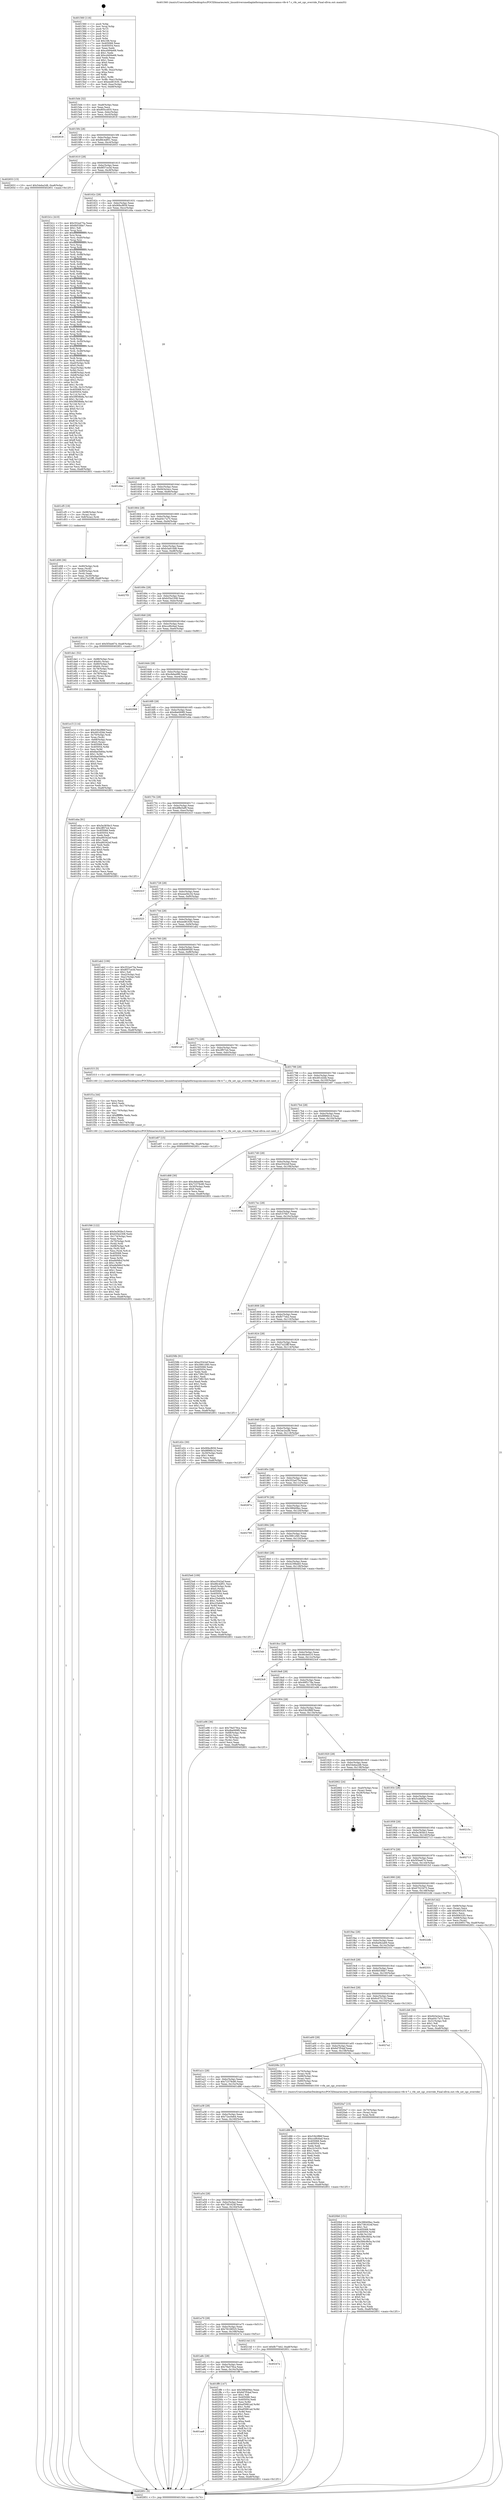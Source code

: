 digraph "0x401560" {
  label = "0x401560 (/mnt/c/Users/mathe/Desktop/tcc/POCII/binaries/extr_linuxdriversmediaplatformqcomcamsscamss-vfe-4-7.c_vfe_set_cgc_override_Final-ollvm.out::main(0))"
  labelloc = "t"
  node[shape=record]

  Entry [label="",width=0.3,height=0.3,shape=circle,fillcolor=black,style=filled]
  "0x4015d4" [label="{
     0x4015d4 [32]\l
     | [instrs]\l
     &nbsp;&nbsp;0x4015d4 \<+6\>: mov -0xa8(%rbp),%eax\l
     &nbsp;&nbsp;0x4015da \<+2\>: mov %eax,%ecx\l
     &nbsp;&nbsp;0x4015dc \<+6\>: sub $0x805cc835,%ecx\l
     &nbsp;&nbsp;0x4015e2 \<+6\>: mov %eax,-0xbc(%rbp)\l
     &nbsp;&nbsp;0x4015e8 \<+6\>: mov %ecx,-0xc0(%rbp)\l
     &nbsp;&nbsp;0x4015ee \<+6\>: je 0000000000402818 \<main+0x12b8\>\l
  }"]
  "0x402818" [label="{
     0x402818\l
  }", style=dashed]
  "0x4015f4" [label="{
     0x4015f4 [28]\l
     | [instrs]\l
     &nbsp;&nbsp;0x4015f4 \<+5\>: jmp 00000000004015f9 \<main+0x99\>\l
     &nbsp;&nbsp;0x4015f9 \<+6\>: mov -0xbc(%rbp),%eax\l
     &nbsp;&nbsp;0x4015ff \<+5\>: sub $0x88c4df51,%eax\l
     &nbsp;&nbsp;0x401604 \<+6\>: mov %eax,-0xc4(%rbp)\l
     &nbsp;&nbsp;0x40160a \<+6\>: je 0000000000402653 \<main+0x10f3\>\l
  }"]
  Exit [label="",width=0.3,height=0.3,shape=circle,fillcolor=black,style=filled,peripheries=2]
  "0x402653" [label="{
     0x402653 [15]\l
     | [instrs]\l
     &nbsp;&nbsp;0x402653 \<+10\>: movl $0x54eba2d8,-0xa8(%rbp)\l
     &nbsp;&nbsp;0x40265d \<+5\>: jmp 0000000000402851 \<main+0x12f1\>\l
  }"]
  "0x401610" [label="{
     0x401610 [28]\l
     | [instrs]\l
     &nbsp;&nbsp;0x401610 \<+5\>: jmp 0000000000401615 \<main+0xb5\>\l
     &nbsp;&nbsp;0x401615 \<+6\>: mov -0xbc(%rbp),%eax\l
     &nbsp;&nbsp;0x40161b \<+5\>: sub $0x8f37ce3d,%eax\l
     &nbsp;&nbsp;0x401620 \<+6\>: mov %eax,-0xc8(%rbp)\l
     &nbsp;&nbsp;0x401626 \<+6\>: je 0000000000401b1c \<main+0x5bc\>\l
  }"]
  "0x4020b6" [label="{
     0x4020b6 [151]\l
     | [instrs]\l
     &nbsp;&nbsp;0x4020b6 \<+5\>: mov $0x388409ec,%edx\l
     &nbsp;&nbsp;0x4020bb \<+5\>: mov $0x7381624f,%esi\l
     &nbsp;&nbsp;0x4020c0 \<+2\>: mov $0x1,%cl\l
     &nbsp;&nbsp;0x4020c2 \<+8\>: mov 0x405068,%r8d\l
     &nbsp;&nbsp;0x4020ca \<+8\>: mov 0x405054,%r9d\l
     &nbsp;&nbsp;0x4020d2 \<+3\>: mov %r8d,%r10d\l
     &nbsp;&nbsp;0x4020d5 \<+7\>: add $0x566c9b5a,%r10d\l
     &nbsp;&nbsp;0x4020dc \<+4\>: sub $0x1,%r10d\l
     &nbsp;&nbsp;0x4020e0 \<+7\>: sub $0x566c9b5a,%r10d\l
     &nbsp;&nbsp;0x4020e7 \<+4\>: imul %r10d,%r8d\l
     &nbsp;&nbsp;0x4020eb \<+4\>: and $0x1,%r8d\l
     &nbsp;&nbsp;0x4020ef \<+4\>: cmp $0x0,%r8d\l
     &nbsp;&nbsp;0x4020f3 \<+4\>: sete %r11b\l
     &nbsp;&nbsp;0x4020f7 \<+4\>: cmp $0xa,%r9d\l
     &nbsp;&nbsp;0x4020fb \<+3\>: setl %bl\l
     &nbsp;&nbsp;0x4020fe \<+3\>: mov %r11b,%r14b\l
     &nbsp;&nbsp;0x402101 \<+4\>: xor $0xff,%r14b\l
     &nbsp;&nbsp;0x402105 \<+3\>: mov %bl,%r15b\l
     &nbsp;&nbsp;0x402108 \<+4\>: xor $0xff,%r15b\l
     &nbsp;&nbsp;0x40210c \<+3\>: xor $0x0,%cl\l
     &nbsp;&nbsp;0x40210f \<+3\>: mov %r14b,%r12b\l
     &nbsp;&nbsp;0x402112 \<+4\>: and $0x0,%r12b\l
     &nbsp;&nbsp;0x402116 \<+3\>: and %cl,%r11b\l
     &nbsp;&nbsp;0x402119 \<+3\>: mov %r15b,%r13b\l
     &nbsp;&nbsp;0x40211c \<+4\>: and $0x0,%r13b\l
     &nbsp;&nbsp;0x402120 \<+2\>: and %cl,%bl\l
     &nbsp;&nbsp;0x402122 \<+3\>: or %r11b,%r12b\l
     &nbsp;&nbsp;0x402125 \<+3\>: or %bl,%r13b\l
     &nbsp;&nbsp;0x402128 \<+3\>: xor %r13b,%r12b\l
     &nbsp;&nbsp;0x40212b \<+3\>: or %r15b,%r14b\l
     &nbsp;&nbsp;0x40212e \<+4\>: xor $0xff,%r14b\l
     &nbsp;&nbsp;0x402132 \<+3\>: or $0x0,%cl\l
     &nbsp;&nbsp;0x402135 \<+3\>: and %cl,%r14b\l
     &nbsp;&nbsp;0x402138 \<+3\>: or %r14b,%r12b\l
     &nbsp;&nbsp;0x40213b \<+4\>: test $0x1,%r12b\l
     &nbsp;&nbsp;0x40213f \<+3\>: cmovne %esi,%edx\l
     &nbsp;&nbsp;0x402142 \<+6\>: mov %edx,-0xa8(%rbp)\l
     &nbsp;&nbsp;0x402148 \<+5\>: jmp 0000000000402851 \<main+0x12f1\>\l
  }"]
  "0x401b1c" [label="{
     0x401b1c [410]\l
     | [instrs]\l
     &nbsp;&nbsp;0x401b1c \<+5\>: mov $0x352a475a,%eax\l
     &nbsp;&nbsp;0x401b21 \<+5\>: mov $0x6b53fde7,%ecx\l
     &nbsp;&nbsp;0x401b26 \<+2\>: mov $0x1,%dl\l
     &nbsp;&nbsp;0x401b28 \<+3\>: mov %rsp,%rsi\l
     &nbsp;&nbsp;0x401b2b \<+4\>: add $0xfffffffffffffff0,%rsi\l
     &nbsp;&nbsp;0x401b2f \<+3\>: mov %rsi,%rsp\l
     &nbsp;&nbsp;0x401b32 \<+7\>: mov %rsi,-0xa0(%rbp)\l
     &nbsp;&nbsp;0x401b39 \<+3\>: mov %rsp,%rsi\l
     &nbsp;&nbsp;0x401b3c \<+4\>: add $0xfffffffffffffff0,%rsi\l
     &nbsp;&nbsp;0x401b40 \<+3\>: mov %rsi,%rsp\l
     &nbsp;&nbsp;0x401b43 \<+3\>: mov %rsp,%rdi\l
     &nbsp;&nbsp;0x401b46 \<+4\>: add $0xfffffffffffffff0,%rdi\l
     &nbsp;&nbsp;0x401b4a \<+3\>: mov %rdi,%rsp\l
     &nbsp;&nbsp;0x401b4d \<+7\>: mov %rdi,-0x98(%rbp)\l
     &nbsp;&nbsp;0x401b54 \<+3\>: mov %rsp,%rdi\l
     &nbsp;&nbsp;0x401b57 \<+4\>: add $0xfffffffffffffff0,%rdi\l
     &nbsp;&nbsp;0x401b5b \<+3\>: mov %rdi,%rsp\l
     &nbsp;&nbsp;0x401b5e \<+7\>: mov %rdi,-0x90(%rbp)\l
     &nbsp;&nbsp;0x401b65 \<+3\>: mov %rsp,%rdi\l
     &nbsp;&nbsp;0x401b68 \<+4\>: add $0xfffffffffffffff0,%rdi\l
     &nbsp;&nbsp;0x401b6c \<+3\>: mov %rdi,%rsp\l
     &nbsp;&nbsp;0x401b6f \<+7\>: mov %rdi,-0x88(%rbp)\l
     &nbsp;&nbsp;0x401b76 \<+3\>: mov %rsp,%rdi\l
     &nbsp;&nbsp;0x401b79 \<+4\>: add $0xfffffffffffffff0,%rdi\l
     &nbsp;&nbsp;0x401b7d \<+3\>: mov %rdi,%rsp\l
     &nbsp;&nbsp;0x401b80 \<+4\>: mov %rdi,-0x80(%rbp)\l
     &nbsp;&nbsp;0x401b84 \<+3\>: mov %rsp,%rdi\l
     &nbsp;&nbsp;0x401b87 \<+4\>: add $0xfffffffffffffff0,%rdi\l
     &nbsp;&nbsp;0x401b8b \<+3\>: mov %rdi,%rsp\l
     &nbsp;&nbsp;0x401b8e \<+4\>: mov %rdi,-0x78(%rbp)\l
     &nbsp;&nbsp;0x401b92 \<+3\>: mov %rsp,%rdi\l
     &nbsp;&nbsp;0x401b95 \<+4\>: add $0xfffffffffffffff0,%rdi\l
     &nbsp;&nbsp;0x401b99 \<+3\>: mov %rdi,%rsp\l
     &nbsp;&nbsp;0x401b9c \<+4\>: mov %rdi,-0x70(%rbp)\l
     &nbsp;&nbsp;0x401ba0 \<+3\>: mov %rsp,%rdi\l
     &nbsp;&nbsp;0x401ba3 \<+4\>: add $0xfffffffffffffff0,%rdi\l
     &nbsp;&nbsp;0x401ba7 \<+3\>: mov %rdi,%rsp\l
     &nbsp;&nbsp;0x401baa \<+4\>: mov %rdi,-0x68(%rbp)\l
     &nbsp;&nbsp;0x401bae \<+3\>: mov %rsp,%rdi\l
     &nbsp;&nbsp;0x401bb1 \<+4\>: add $0xfffffffffffffff0,%rdi\l
     &nbsp;&nbsp;0x401bb5 \<+3\>: mov %rdi,%rsp\l
     &nbsp;&nbsp;0x401bb8 \<+4\>: mov %rdi,-0x60(%rbp)\l
     &nbsp;&nbsp;0x401bbc \<+3\>: mov %rsp,%rdi\l
     &nbsp;&nbsp;0x401bbf \<+4\>: add $0xfffffffffffffff0,%rdi\l
     &nbsp;&nbsp;0x401bc3 \<+3\>: mov %rdi,%rsp\l
     &nbsp;&nbsp;0x401bc6 \<+4\>: mov %rdi,-0x58(%rbp)\l
     &nbsp;&nbsp;0x401bca \<+3\>: mov %rsp,%rdi\l
     &nbsp;&nbsp;0x401bcd \<+4\>: add $0xfffffffffffffff0,%rdi\l
     &nbsp;&nbsp;0x401bd1 \<+3\>: mov %rdi,%rsp\l
     &nbsp;&nbsp;0x401bd4 \<+4\>: mov %rdi,-0x50(%rbp)\l
     &nbsp;&nbsp;0x401bd8 \<+3\>: mov %rsp,%rdi\l
     &nbsp;&nbsp;0x401bdb \<+4\>: add $0xfffffffffffffff0,%rdi\l
     &nbsp;&nbsp;0x401bdf \<+3\>: mov %rdi,%rsp\l
     &nbsp;&nbsp;0x401be2 \<+4\>: mov %rdi,-0x48(%rbp)\l
     &nbsp;&nbsp;0x401be6 \<+3\>: mov %rsp,%rdi\l
     &nbsp;&nbsp;0x401be9 \<+4\>: add $0xfffffffffffffff0,%rdi\l
     &nbsp;&nbsp;0x401bed \<+3\>: mov %rdi,%rsp\l
     &nbsp;&nbsp;0x401bf0 \<+4\>: mov %rdi,-0x40(%rbp)\l
     &nbsp;&nbsp;0x401bf4 \<+7\>: mov -0xa0(%rbp),%rdi\l
     &nbsp;&nbsp;0x401bfb \<+6\>: movl $0x0,(%rdi)\l
     &nbsp;&nbsp;0x401c01 \<+7\>: mov -0xac(%rbp),%r8d\l
     &nbsp;&nbsp;0x401c08 \<+3\>: mov %r8d,(%rsi)\l
     &nbsp;&nbsp;0x401c0b \<+7\>: mov -0x98(%rbp),%rdi\l
     &nbsp;&nbsp;0x401c12 \<+7\>: mov -0xb8(%rbp),%r9\l
     &nbsp;&nbsp;0x401c19 \<+3\>: mov %r9,(%rdi)\l
     &nbsp;&nbsp;0x401c1c \<+3\>: cmpl $0x2,(%rsi)\l
     &nbsp;&nbsp;0x401c1f \<+4\>: setne %r10b\l
     &nbsp;&nbsp;0x401c23 \<+4\>: and $0x1,%r10b\l
     &nbsp;&nbsp;0x401c27 \<+4\>: mov %r10b,-0x31(%rbp)\l
     &nbsp;&nbsp;0x401c2b \<+8\>: mov 0x405068,%r11d\l
     &nbsp;&nbsp;0x401c33 \<+7\>: mov 0x405054,%ebx\l
     &nbsp;&nbsp;0x401c3a \<+3\>: mov %r11d,%r14d\l
     &nbsp;&nbsp;0x401c3d \<+7\>: add $0x5f858b8a,%r14d\l
     &nbsp;&nbsp;0x401c44 \<+4\>: sub $0x1,%r14d\l
     &nbsp;&nbsp;0x401c48 \<+7\>: sub $0x5f858b8a,%r14d\l
     &nbsp;&nbsp;0x401c4f \<+4\>: imul %r14d,%r11d\l
     &nbsp;&nbsp;0x401c53 \<+4\>: and $0x1,%r11d\l
     &nbsp;&nbsp;0x401c57 \<+4\>: cmp $0x0,%r11d\l
     &nbsp;&nbsp;0x401c5b \<+4\>: sete %r10b\l
     &nbsp;&nbsp;0x401c5f \<+3\>: cmp $0xa,%ebx\l
     &nbsp;&nbsp;0x401c62 \<+4\>: setl %r15b\l
     &nbsp;&nbsp;0x401c66 \<+3\>: mov %r10b,%r12b\l
     &nbsp;&nbsp;0x401c69 \<+4\>: xor $0xff,%r12b\l
     &nbsp;&nbsp;0x401c6d \<+3\>: mov %r15b,%r13b\l
     &nbsp;&nbsp;0x401c70 \<+4\>: xor $0xff,%r13b\l
     &nbsp;&nbsp;0x401c74 \<+3\>: xor $0x1,%dl\l
     &nbsp;&nbsp;0x401c77 \<+3\>: mov %r12b,%sil\l
     &nbsp;&nbsp;0x401c7a \<+4\>: and $0xff,%sil\l
     &nbsp;&nbsp;0x401c7e \<+3\>: and %dl,%r10b\l
     &nbsp;&nbsp;0x401c81 \<+3\>: mov %r13b,%dil\l
     &nbsp;&nbsp;0x401c84 \<+4\>: and $0xff,%dil\l
     &nbsp;&nbsp;0x401c88 \<+3\>: and %dl,%r15b\l
     &nbsp;&nbsp;0x401c8b \<+3\>: or %r10b,%sil\l
     &nbsp;&nbsp;0x401c8e \<+3\>: or %r15b,%dil\l
     &nbsp;&nbsp;0x401c91 \<+3\>: xor %dil,%sil\l
     &nbsp;&nbsp;0x401c94 \<+3\>: or %r13b,%r12b\l
     &nbsp;&nbsp;0x401c97 \<+4\>: xor $0xff,%r12b\l
     &nbsp;&nbsp;0x401c9b \<+3\>: or $0x1,%dl\l
     &nbsp;&nbsp;0x401c9e \<+3\>: and %dl,%r12b\l
     &nbsp;&nbsp;0x401ca1 \<+3\>: or %r12b,%sil\l
     &nbsp;&nbsp;0x401ca4 \<+4\>: test $0x1,%sil\l
     &nbsp;&nbsp;0x401ca8 \<+3\>: cmovne %ecx,%eax\l
     &nbsp;&nbsp;0x401cab \<+6\>: mov %eax,-0xa8(%rbp)\l
     &nbsp;&nbsp;0x401cb1 \<+5\>: jmp 0000000000402851 \<main+0x12f1\>\l
  }"]
  "0x40162c" [label="{
     0x40162c [28]\l
     | [instrs]\l
     &nbsp;&nbsp;0x40162c \<+5\>: jmp 0000000000401631 \<main+0xd1\>\l
     &nbsp;&nbsp;0x401631 \<+6\>: mov -0xbc(%rbp),%eax\l
     &nbsp;&nbsp;0x401637 \<+5\>: sub $0x90bcf659,%eax\l
     &nbsp;&nbsp;0x40163c \<+6\>: mov %eax,-0xcc(%rbp)\l
     &nbsp;&nbsp;0x401642 \<+6\>: je 0000000000401d4a \<main+0x7ea\>\l
  }"]
  "0x4020a7" [label="{
     0x4020a7 [15]\l
     | [instrs]\l
     &nbsp;&nbsp;0x4020a7 \<+4\>: mov -0x70(%rbp),%rax\l
     &nbsp;&nbsp;0x4020ab \<+3\>: mov (%rax),%rax\l
     &nbsp;&nbsp;0x4020ae \<+3\>: mov %rax,%rdi\l
     &nbsp;&nbsp;0x4020b1 \<+5\>: call 0000000000401030 \<free@plt\>\l
     | [calls]\l
     &nbsp;&nbsp;0x401030 \{1\} (unknown)\l
  }"]
  "0x401d4a" [label="{
     0x401d4a\l
  }", style=dashed]
  "0x401648" [label="{
     0x401648 [28]\l
     | [instrs]\l
     &nbsp;&nbsp;0x401648 \<+5\>: jmp 000000000040164d \<main+0xed\>\l
     &nbsp;&nbsp;0x40164d \<+6\>: mov -0xbc(%rbp),%eax\l
     &nbsp;&nbsp;0x401653 \<+5\>: sub $0x943e2ecc,%eax\l
     &nbsp;&nbsp;0x401658 \<+6\>: mov %eax,-0xd0(%rbp)\l
     &nbsp;&nbsp;0x40165e \<+6\>: je 0000000000401cf5 \<main+0x795\>\l
  }"]
  "0x401aa8" [label="{
     0x401aa8\l
  }", style=dashed]
  "0x401cf5" [label="{
     0x401cf5 [19]\l
     | [instrs]\l
     &nbsp;&nbsp;0x401cf5 \<+7\>: mov -0x98(%rbp),%rax\l
     &nbsp;&nbsp;0x401cfc \<+3\>: mov (%rax),%rax\l
     &nbsp;&nbsp;0x401cff \<+4\>: mov 0x8(%rax),%rdi\l
     &nbsp;&nbsp;0x401d03 \<+5\>: call 0000000000401060 \<atoi@plt\>\l
     | [calls]\l
     &nbsp;&nbsp;0x401060 \{1\} (unknown)\l
  }"]
  "0x401664" [label="{
     0x401664 [28]\l
     | [instrs]\l
     &nbsp;&nbsp;0x401664 \<+5\>: jmp 0000000000401669 \<main+0x109\>\l
     &nbsp;&nbsp;0x401669 \<+6\>: mov -0xbc(%rbp),%eax\l
     &nbsp;&nbsp;0x40166f \<+5\>: sub $0xa0417a75,%eax\l
     &nbsp;&nbsp;0x401674 \<+6\>: mov %eax,-0xd4(%rbp)\l
     &nbsp;&nbsp;0x40167a \<+6\>: je 0000000000401cd4 \<main+0x774\>\l
  }"]
  "0x401ff9" [label="{
     0x401ff9 [147]\l
     | [instrs]\l
     &nbsp;&nbsp;0x401ff9 \<+5\>: mov $0x388409ec,%eax\l
     &nbsp;&nbsp;0x401ffe \<+5\>: mov $0x6d7f54af,%ecx\l
     &nbsp;&nbsp;0x402003 \<+2\>: mov $0x1,%dl\l
     &nbsp;&nbsp;0x402005 \<+7\>: mov 0x405068,%esi\l
     &nbsp;&nbsp;0x40200c \<+7\>: mov 0x405054,%edi\l
     &nbsp;&nbsp;0x402013 \<+3\>: mov %esi,%r8d\l
     &nbsp;&nbsp;0x402016 \<+7\>: add $0xef3981ad,%r8d\l
     &nbsp;&nbsp;0x40201d \<+4\>: sub $0x1,%r8d\l
     &nbsp;&nbsp;0x402021 \<+7\>: sub $0xef3981ad,%r8d\l
     &nbsp;&nbsp;0x402028 \<+4\>: imul %r8d,%esi\l
     &nbsp;&nbsp;0x40202c \<+3\>: and $0x1,%esi\l
     &nbsp;&nbsp;0x40202f \<+3\>: cmp $0x0,%esi\l
     &nbsp;&nbsp;0x402032 \<+4\>: sete %r9b\l
     &nbsp;&nbsp;0x402036 \<+3\>: cmp $0xa,%edi\l
     &nbsp;&nbsp;0x402039 \<+4\>: setl %r10b\l
     &nbsp;&nbsp;0x40203d \<+3\>: mov %r9b,%r11b\l
     &nbsp;&nbsp;0x402040 \<+4\>: xor $0xff,%r11b\l
     &nbsp;&nbsp;0x402044 \<+3\>: mov %r10b,%bl\l
     &nbsp;&nbsp;0x402047 \<+3\>: xor $0xff,%bl\l
     &nbsp;&nbsp;0x40204a \<+3\>: xor $0x1,%dl\l
     &nbsp;&nbsp;0x40204d \<+3\>: mov %r11b,%r14b\l
     &nbsp;&nbsp;0x402050 \<+4\>: and $0xff,%r14b\l
     &nbsp;&nbsp;0x402054 \<+3\>: and %dl,%r9b\l
     &nbsp;&nbsp;0x402057 \<+3\>: mov %bl,%r15b\l
     &nbsp;&nbsp;0x40205a \<+4\>: and $0xff,%r15b\l
     &nbsp;&nbsp;0x40205e \<+3\>: and %dl,%r10b\l
     &nbsp;&nbsp;0x402061 \<+3\>: or %r9b,%r14b\l
     &nbsp;&nbsp;0x402064 \<+3\>: or %r10b,%r15b\l
     &nbsp;&nbsp;0x402067 \<+3\>: xor %r15b,%r14b\l
     &nbsp;&nbsp;0x40206a \<+3\>: or %bl,%r11b\l
     &nbsp;&nbsp;0x40206d \<+4\>: xor $0xff,%r11b\l
     &nbsp;&nbsp;0x402071 \<+3\>: or $0x1,%dl\l
     &nbsp;&nbsp;0x402074 \<+3\>: and %dl,%r11b\l
     &nbsp;&nbsp;0x402077 \<+3\>: or %r11b,%r14b\l
     &nbsp;&nbsp;0x40207a \<+4\>: test $0x1,%r14b\l
     &nbsp;&nbsp;0x40207e \<+3\>: cmovne %ecx,%eax\l
     &nbsp;&nbsp;0x402081 \<+6\>: mov %eax,-0xa8(%rbp)\l
     &nbsp;&nbsp;0x402087 \<+5\>: jmp 0000000000402851 \<main+0x12f1\>\l
  }"]
  "0x401cd4" [label="{
     0x401cd4\l
  }", style=dashed]
  "0x401680" [label="{
     0x401680 [28]\l
     | [instrs]\l
     &nbsp;&nbsp;0x401680 \<+5\>: jmp 0000000000401685 \<main+0x125\>\l
     &nbsp;&nbsp;0x401685 \<+6\>: mov -0xbc(%rbp),%eax\l
     &nbsp;&nbsp;0x40168b \<+5\>: sub $0xb3a910d8,%eax\l
     &nbsp;&nbsp;0x401690 \<+6\>: mov %eax,-0xd8(%rbp)\l
     &nbsp;&nbsp;0x401696 \<+6\>: je 00000000004027f3 \<main+0x1293\>\l
  }"]
  "0x401a8c" [label="{
     0x401a8c [28]\l
     | [instrs]\l
     &nbsp;&nbsp;0x401a8c \<+5\>: jmp 0000000000401a91 \<main+0x531\>\l
     &nbsp;&nbsp;0x401a91 \<+6\>: mov -0xbc(%rbp),%eax\l
     &nbsp;&nbsp;0x401a97 \<+5\>: sub $0x79a579ca,%eax\l
     &nbsp;&nbsp;0x401a9c \<+6\>: mov %eax,-0x16c(%rbp)\l
     &nbsp;&nbsp;0x401aa2 \<+6\>: je 0000000000401ff9 \<main+0xa99\>\l
  }"]
  "0x4027f3" [label="{
     0x4027f3\l
  }", style=dashed]
  "0x40169c" [label="{
     0x40169c [28]\l
     | [instrs]\l
     &nbsp;&nbsp;0x40169c \<+5\>: jmp 00000000004016a1 \<main+0x141\>\l
     &nbsp;&nbsp;0x4016a1 \<+6\>: mov -0xbc(%rbp),%eax\l
     &nbsp;&nbsp;0x4016a7 \<+5\>: sub $0xb55e2308,%eax\l
     &nbsp;&nbsp;0x4016ac \<+6\>: mov %eax,-0xdc(%rbp)\l
     &nbsp;&nbsp;0x4016b2 \<+6\>: je 0000000000401fc0 \<main+0xa60\>\l
  }"]
  "0x40247a" [label="{
     0x40247a\l
  }", style=dashed]
  "0x401fc0" [label="{
     0x401fc0 [15]\l
     | [instrs]\l
     &nbsp;&nbsp;0x401fc0 \<+10\>: movl $0x5f3ee674,-0xa8(%rbp)\l
     &nbsp;&nbsp;0x401fca \<+5\>: jmp 0000000000402851 \<main+0x12f1\>\l
  }"]
  "0x4016b8" [label="{
     0x4016b8 [28]\l
     | [instrs]\l
     &nbsp;&nbsp;0x4016b8 \<+5\>: jmp 00000000004016bd \<main+0x15d\>\l
     &nbsp;&nbsp;0x4016bd \<+6\>: mov -0xbc(%rbp),%eax\l
     &nbsp;&nbsp;0x4016c3 \<+5\>: sub $0xccd9c6ad,%eax\l
     &nbsp;&nbsp;0x4016c8 \<+6\>: mov %eax,-0xe0(%rbp)\l
     &nbsp;&nbsp;0x4016ce \<+6\>: je 0000000000401de1 \<main+0x881\>\l
  }"]
  "0x401a70" [label="{
     0x401a70 [28]\l
     | [instrs]\l
     &nbsp;&nbsp;0x401a70 \<+5\>: jmp 0000000000401a75 \<main+0x515\>\l
     &nbsp;&nbsp;0x401a75 \<+6\>: mov -0xbc(%rbp),%eax\l
     &nbsp;&nbsp;0x401a7b \<+5\>: sub $0x78108525,%eax\l
     &nbsp;&nbsp;0x401a80 \<+6\>: mov %eax,-0x168(%rbp)\l
     &nbsp;&nbsp;0x401a86 \<+6\>: je 000000000040247a \<main+0xf1a\>\l
  }"]
  "0x401de1" [label="{
     0x401de1 [52]\l
     | [instrs]\l
     &nbsp;&nbsp;0x401de1 \<+7\>: mov -0x88(%rbp),%rax\l
     &nbsp;&nbsp;0x401de8 \<+6\>: movl $0x64,(%rax)\l
     &nbsp;&nbsp;0x401dee \<+4\>: mov -0x80(%rbp),%rax\l
     &nbsp;&nbsp;0x401df2 \<+6\>: movl $0x64,(%rax)\l
     &nbsp;&nbsp;0x401df8 \<+4\>: mov -0x78(%rbp),%rax\l
     &nbsp;&nbsp;0x401dfc \<+6\>: movl $0x1,(%rax)\l
     &nbsp;&nbsp;0x401e02 \<+4\>: mov -0x78(%rbp),%rax\l
     &nbsp;&nbsp;0x401e06 \<+3\>: movslq (%rax),%rax\l
     &nbsp;&nbsp;0x401e09 \<+4\>: shl $0x2,%rax\l
     &nbsp;&nbsp;0x401e0d \<+3\>: mov %rax,%rdi\l
     &nbsp;&nbsp;0x401e10 \<+5\>: call 0000000000401050 \<malloc@plt\>\l
     | [calls]\l
     &nbsp;&nbsp;0x401050 \{1\} (unknown)\l
  }"]
  "0x4016d4" [label="{
     0x4016d4 [28]\l
     | [instrs]\l
     &nbsp;&nbsp;0x4016d4 \<+5\>: jmp 00000000004016d9 \<main+0x179\>\l
     &nbsp;&nbsp;0x4016d9 \<+6\>: mov -0xbc(%rbp),%eax\l
     &nbsp;&nbsp;0x4016df \<+5\>: sub $0xcfebed96,%eax\l
     &nbsp;&nbsp;0x4016e4 \<+6\>: mov %eax,-0xe4(%rbp)\l
     &nbsp;&nbsp;0x4016ea \<+6\>: je 0000000000402568 \<main+0x1008\>\l
  }"]
  "0x40214d" [label="{
     0x40214d [15]\l
     | [instrs]\l
     &nbsp;&nbsp;0x40214d \<+10\>: movl $0xfb77eb2,-0xa8(%rbp)\l
     &nbsp;&nbsp;0x402157 \<+5\>: jmp 0000000000402851 \<main+0x12f1\>\l
  }"]
  "0x402568" [label="{
     0x402568\l
  }", style=dashed]
  "0x4016f0" [label="{
     0x4016f0 [28]\l
     | [instrs]\l
     &nbsp;&nbsp;0x4016f0 \<+5\>: jmp 00000000004016f5 \<main+0x195\>\l
     &nbsp;&nbsp;0x4016f5 \<+6\>: mov -0xbc(%rbp),%eax\l
     &nbsp;&nbsp;0x4016fb \<+5\>: sub $0xdbe069f0,%eax\l
     &nbsp;&nbsp;0x401700 \<+6\>: mov %eax,-0xe8(%rbp)\l
     &nbsp;&nbsp;0x401706 \<+6\>: je 0000000000401eba \<main+0x95a\>\l
  }"]
  "0x401a54" [label="{
     0x401a54 [28]\l
     | [instrs]\l
     &nbsp;&nbsp;0x401a54 \<+5\>: jmp 0000000000401a59 \<main+0x4f9\>\l
     &nbsp;&nbsp;0x401a59 \<+6\>: mov -0xbc(%rbp),%eax\l
     &nbsp;&nbsp;0x401a5f \<+5\>: sub $0x7381624f,%eax\l
     &nbsp;&nbsp;0x401a64 \<+6\>: mov %eax,-0x164(%rbp)\l
     &nbsp;&nbsp;0x401a6a \<+6\>: je 000000000040214d \<main+0xbed\>\l
  }"]
  "0x401eba" [label="{
     0x401eba [91]\l
     | [instrs]\l
     &nbsp;&nbsp;0x401eba \<+5\>: mov $0x5e383bc3,%eax\l
     &nbsp;&nbsp;0x401ebf \<+5\>: mov $0x2ff37e4,%ecx\l
     &nbsp;&nbsp;0x401ec4 \<+7\>: mov 0x405068,%edx\l
     &nbsp;&nbsp;0x401ecb \<+7\>: mov 0x405054,%esi\l
     &nbsp;&nbsp;0x401ed2 \<+2\>: mov %edx,%edi\l
     &nbsp;&nbsp;0x401ed4 \<+6\>: add $0xa90342ef,%edi\l
     &nbsp;&nbsp;0x401eda \<+3\>: sub $0x1,%edi\l
     &nbsp;&nbsp;0x401edd \<+6\>: sub $0xa90342ef,%edi\l
     &nbsp;&nbsp;0x401ee3 \<+3\>: imul %edi,%edx\l
     &nbsp;&nbsp;0x401ee6 \<+3\>: and $0x1,%edx\l
     &nbsp;&nbsp;0x401ee9 \<+3\>: cmp $0x0,%edx\l
     &nbsp;&nbsp;0x401eec \<+4\>: sete %r8b\l
     &nbsp;&nbsp;0x401ef0 \<+3\>: cmp $0xa,%esi\l
     &nbsp;&nbsp;0x401ef3 \<+4\>: setl %r9b\l
     &nbsp;&nbsp;0x401ef7 \<+3\>: mov %r8b,%r10b\l
     &nbsp;&nbsp;0x401efa \<+3\>: and %r9b,%r10b\l
     &nbsp;&nbsp;0x401efd \<+3\>: xor %r9b,%r8b\l
     &nbsp;&nbsp;0x401f00 \<+3\>: or %r8b,%r10b\l
     &nbsp;&nbsp;0x401f03 \<+4\>: test $0x1,%r10b\l
     &nbsp;&nbsp;0x401f07 \<+3\>: cmovne %ecx,%eax\l
     &nbsp;&nbsp;0x401f0a \<+6\>: mov %eax,-0xa8(%rbp)\l
     &nbsp;&nbsp;0x401f10 \<+5\>: jmp 0000000000402851 \<main+0x12f1\>\l
  }"]
  "0x40170c" [label="{
     0x40170c [28]\l
     | [instrs]\l
     &nbsp;&nbsp;0x40170c \<+5\>: jmp 0000000000401711 \<main+0x1b1\>\l
     &nbsp;&nbsp;0x401711 \<+6\>: mov -0xbc(%rbp),%eax\l
     &nbsp;&nbsp;0x401717 \<+5\>: sub $0xdf8e5af9,%eax\l
     &nbsp;&nbsp;0x40171c \<+6\>: mov %eax,-0xec(%rbp)\l
     &nbsp;&nbsp;0x401722 \<+6\>: je 000000000040241f \<main+0xebf\>\l
  }"]
  "0x4022cc" [label="{
     0x4022cc\l
  }", style=dashed]
  "0x40241f" [label="{
     0x40241f\l
  }", style=dashed]
  "0x401728" [label="{
     0x401728 [28]\l
     | [instrs]\l
     &nbsp;&nbsp;0x401728 \<+5\>: jmp 000000000040172d \<main+0x1cd\>\l
     &nbsp;&nbsp;0x40172d \<+6\>: mov -0xbc(%rbp),%eax\l
     &nbsp;&nbsp;0x401733 \<+5\>: sub $0xeea56c34,%eax\l
     &nbsp;&nbsp;0x401738 \<+6\>: mov %eax,-0xf0(%rbp)\l
     &nbsp;&nbsp;0x40173e \<+6\>: je 0000000000402523 \<main+0xfc3\>\l
  }"]
  "0x401f46" [label="{
     0x401f46 [122]\l
     | [instrs]\l
     &nbsp;&nbsp;0x401f46 \<+5\>: mov $0x5e383bc3,%ecx\l
     &nbsp;&nbsp;0x401f4b \<+5\>: mov $0xb55e2308,%edx\l
     &nbsp;&nbsp;0x401f50 \<+6\>: mov -0x174(%rbp),%esi\l
     &nbsp;&nbsp;0x401f56 \<+3\>: imul %eax,%esi\l
     &nbsp;&nbsp;0x401f59 \<+4\>: mov -0x70(%rbp),%rdi\l
     &nbsp;&nbsp;0x401f5d \<+3\>: mov (%rdi),%rdi\l
     &nbsp;&nbsp;0x401f60 \<+4\>: mov -0x68(%rbp),%r8\l
     &nbsp;&nbsp;0x401f64 \<+3\>: movslq (%r8),%r8\l
     &nbsp;&nbsp;0x401f67 \<+4\>: mov %esi,(%rdi,%r8,4)\l
     &nbsp;&nbsp;0x401f6b \<+7\>: mov 0x405068,%eax\l
     &nbsp;&nbsp;0x401f72 \<+7\>: mov 0x405054,%esi\l
     &nbsp;&nbsp;0x401f79 \<+3\>: mov %eax,%r9d\l
     &nbsp;&nbsp;0x401f7c \<+7\>: sub $0xefef48cf,%r9d\l
     &nbsp;&nbsp;0x401f83 \<+4\>: sub $0x1,%r9d\l
     &nbsp;&nbsp;0x401f87 \<+7\>: add $0xefef48cf,%r9d\l
     &nbsp;&nbsp;0x401f8e \<+4\>: imul %r9d,%eax\l
     &nbsp;&nbsp;0x401f92 \<+3\>: and $0x1,%eax\l
     &nbsp;&nbsp;0x401f95 \<+3\>: cmp $0x0,%eax\l
     &nbsp;&nbsp;0x401f98 \<+4\>: sete %r10b\l
     &nbsp;&nbsp;0x401f9c \<+3\>: cmp $0xa,%esi\l
     &nbsp;&nbsp;0x401f9f \<+4\>: setl %r11b\l
     &nbsp;&nbsp;0x401fa3 \<+3\>: mov %r10b,%bl\l
     &nbsp;&nbsp;0x401fa6 \<+3\>: and %r11b,%bl\l
     &nbsp;&nbsp;0x401fa9 \<+3\>: xor %r11b,%r10b\l
     &nbsp;&nbsp;0x401fac \<+3\>: or %r10b,%bl\l
     &nbsp;&nbsp;0x401faf \<+3\>: test $0x1,%bl\l
     &nbsp;&nbsp;0x401fb2 \<+3\>: cmovne %edx,%ecx\l
     &nbsp;&nbsp;0x401fb5 \<+6\>: mov %ecx,-0xa8(%rbp)\l
     &nbsp;&nbsp;0x401fbb \<+5\>: jmp 0000000000402851 \<main+0x12f1\>\l
  }"]
  "0x402523" [label="{
     0x402523\l
  }", style=dashed]
  "0x401744" [label="{
     0x401744 [28]\l
     | [instrs]\l
     &nbsp;&nbsp;0x401744 \<+5\>: jmp 0000000000401749 \<main+0x1e9\>\l
     &nbsp;&nbsp;0x401749 \<+6\>: mov -0xbc(%rbp),%eax\l
     &nbsp;&nbsp;0x40174f \<+5\>: sub $0xeed81630,%eax\l
     &nbsp;&nbsp;0x401754 \<+6\>: mov %eax,-0xf4(%rbp)\l
     &nbsp;&nbsp;0x40175a \<+6\>: je 0000000000401ab2 \<main+0x552\>\l
  }"]
  "0x401f1a" [label="{
     0x401f1a [44]\l
     | [instrs]\l
     &nbsp;&nbsp;0x401f1a \<+2\>: xor %ecx,%ecx\l
     &nbsp;&nbsp;0x401f1c \<+5\>: mov $0x2,%edx\l
     &nbsp;&nbsp;0x401f21 \<+6\>: mov %edx,-0x170(%rbp)\l
     &nbsp;&nbsp;0x401f27 \<+1\>: cltd\l
     &nbsp;&nbsp;0x401f28 \<+6\>: mov -0x170(%rbp),%esi\l
     &nbsp;&nbsp;0x401f2e \<+2\>: idiv %esi\l
     &nbsp;&nbsp;0x401f30 \<+6\>: imul $0xfffffffe,%edx,%edx\l
     &nbsp;&nbsp;0x401f36 \<+3\>: sub $0x1,%ecx\l
     &nbsp;&nbsp;0x401f39 \<+2\>: sub %ecx,%edx\l
     &nbsp;&nbsp;0x401f3b \<+6\>: mov %edx,-0x174(%rbp)\l
     &nbsp;&nbsp;0x401f41 \<+5\>: call 0000000000401160 \<next_i\>\l
     | [calls]\l
     &nbsp;&nbsp;0x401160 \{1\} (/mnt/c/Users/mathe/Desktop/tcc/POCII/binaries/extr_linuxdriversmediaplatformqcomcamsscamss-vfe-4-7.c_vfe_set_cgc_override_Final-ollvm.out::next_i)\l
  }"]
  "0x401ab2" [label="{
     0x401ab2 [106]\l
     | [instrs]\l
     &nbsp;&nbsp;0x401ab2 \<+5\>: mov $0x352a475a,%eax\l
     &nbsp;&nbsp;0x401ab7 \<+5\>: mov $0x8f37ce3d,%ecx\l
     &nbsp;&nbsp;0x401abc \<+2\>: mov $0x1,%dl\l
     &nbsp;&nbsp;0x401abe \<+7\>: mov -0xa2(%rbp),%sil\l
     &nbsp;&nbsp;0x401ac5 \<+7\>: mov -0xa1(%rbp),%dil\l
     &nbsp;&nbsp;0x401acc \<+3\>: mov %sil,%r8b\l
     &nbsp;&nbsp;0x401acf \<+4\>: xor $0xff,%r8b\l
     &nbsp;&nbsp;0x401ad3 \<+3\>: mov %dil,%r9b\l
     &nbsp;&nbsp;0x401ad6 \<+4\>: xor $0xff,%r9b\l
     &nbsp;&nbsp;0x401ada \<+3\>: xor $0x1,%dl\l
     &nbsp;&nbsp;0x401add \<+3\>: mov %r8b,%r10b\l
     &nbsp;&nbsp;0x401ae0 \<+4\>: and $0xff,%r10b\l
     &nbsp;&nbsp;0x401ae4 \<+3\>: and %dl,%sil\l
     &nbsp;&nbsp;0x401ae7 \<+3\>: mov %r9b,%r11b\l
     &nbsp;&nbsp;0x401aea \<+4\>: and $0xff,%r11b\l
     &nbsp;&nbsp;0x401aee \<+3\>: and %dl,%dil\l
     &nbsp;&nbsp;0x401af1 \<+3\>: or %sil,%r10b\l
     &nbsp;&nbsp;0x401af4 \<+3\>: or %dil,%r11b\l
     &nbsp;&nbsp;0x401af7 \<+3\>: xor %r11b,%r10b\l
     &nbsp;&nbsp;0x401afa \<+3\>: or %r9b,%r8b\l
     &nbsp;&nbsp;0x401afd \<+4\>: xor $0xff,%r8b\l
     &nbsp;&nbsp;0x401b01 \<+3\>: or $0x1,%dl\l
     &nbsp;&nbsp;0x401b04 \<+3\>: and %dl,%r8b\l
     &nbsp;&nbsp;0x401b07 \<+3\>: or %r8b,%r10b\l
     &nbsp;&nbsp;0x401b0a \<+4\>: test $0x1,%r10b\l
     &nbsp;&nbsp;0x401b0e \<+3\>: cmovne %ecx,%eax\l
     &nbsp;&nbsp;0x401b11 \<+6\>: mov %eax,-0xa8(%rbp)\l
     &nbsp;&nbsp;0x401b17 \<+5\>: jmp 0000000000402851 \<main+0x12f1\>\l
  }"]
  "0x401760" [label="{
     0x401760 [28]\l
     | [instrs]\l
     &nbsp;&nbsp;0x401760 \<+5\>: jmp 0000000000401765 \<main+0x205\>\l
     &nbsp;&nbsp;0x401765 \<+6\>: mov -0xbc(%rbp),%eax\l
     &nbsp;&nbsp;0x40176b \<+5\>: sub $0xfbb995d0,%eax\l
     &nbsp;&nbsp;0x401770 \<+6\>: mov %eax,-0xf8(%rbp)\l
     &nbsp;&nbsp;0x401776 \<+6\>: je 00000000004021ef \<main+0xc8f\>\l
  }"]
  "0x402851" [label="{
     0x402851 [5]\l
     | [instrs]\l
     &nbsp;&nbsp;0x402851 \<+5\>: jmp 00000000004015d4 \<main+0x74\>\l
  }"]
  "0x401560" [label="{
     0x401560 [116]\l
     | [instrs]\l
     &nbsp;&nbsp;0x401560 \<+1\>: push %rbp\l
     &nbsp;&nbsp;0x401561 \<+3\>: mov %rsp,%rbp\l
     &nbsp;&nbsp;0x401564 \<+2\>: push %r15\l
     &nbsp;&nbsp;0x401566 \<+2\>: push %r14\l
     &nbsp;&nbsp;0x401568 \<+2\>: push %r13\l
     &nbsp;&nbsp;0x40156a \<+2\>: push %r12\l
     &nbsp;&nbsp;0x40156c \<+1\>: push %rbx\l
     &nbsp;&nbsp;0x40156d \<+7\>: sub $0x168,%rsp\l
     &nbsp;&nbsp;0x401574 \<+7\>: mov 0x405068,%eax\l
     &nbsp;&nbsp;0x40157b \<+7\>: mov 0x405054,%ecx\l
     &nbsp;&nbsp;0x401582 \<+2\>: mov %eax,%edx\l
     &nbsp;&nbsp;0x401584 \<+6\>: sub $0xcd494e68,%edx\l
     &nbsp;&nbsp;0x40158a \<+3\>: sub $0x1,%edx\l
     &nbsp;&nbsp;0x40158d \<+6\>: add $0xcd494e68,%edx\l
     &nbsp;&nbsp;0x401593 \<+3\>: imul %edx,%eax\l
     &nbsp;&nbsp;0x401596 \<+3\>: and $0x1,%eax\l
     &nbsp;&nbsp;0x401599 \<+3\>: cmp $0x0,%eax\l
     &nbsp;&nbsp;0x40159c \<+4\>: sete %r8b\l
     &nbsp;&nbsp;0x4015a0 \<+4\>: and $0x1,%r8b\l
     &nbsp;&nbsp;0x4015a4 \<+7\>: mov %r8b,-0xa2(%rbp)\l
     &nbsp;&nbsp;0x4015ab \<+3\>: cmp $0xa,%ecx\l
     &nbsp;&nbsp;0x4015ae \<+4\>: setl %r8b\l
     &nbsp;&nbsp;0x4015b2 \<+4\>: and $0x1,%r8b\l
     &nbsp;&nbsp;0x4015b6 \<+7\>: mov %r8b,-0xa1(%rbp)\l
     &nbsp;&nbsp;0x4015bd \<+10\>: movl $0xeed81630,-0xa8(%rbp)\l
     &nbsp;&nbsp;0x4015c7 \<+6\>: mov %edi,-0xac(%rbp)\l
     &nbsp;&nbsp;0x4015cd \<+7\>: mov %rsi,-0xb8(%rbp)\l
  }"]
  "0x401e15" [label="{
     0x401e15 [114]\l
     | [instrs]\l
     &nbsp;&nbsp;0x401e15 \<+5\>: mov $0x53b2f86f,%ecx\l
     &nbsp;&nbsp;0x401e1a \<+5\>: mov $0x491d2bb,%edx\l
     &nbsp;&nbsp;0x401e1f \<+4\>: mov -0x70(%rbp),%rdi\l
     &nbsp;&nbsp;0x401e23 \<+3\>: mov %rax,(%rdi)\l
     &nbsp;&nbsp;0x401e26 \<+4\>: mov -0x68(%rbp),%rax\l
     &nbsp;&nbsp;0x401e2a \<+6\>: movl $0x0,(%rax)\l
     &nbsp;&nbsp;0x401e30 \<+7\>: mov 0x405068,%esi\l
     &nbsp;&nbsp;0x401e37 \<+8\>: mov 0x405054,%r8d\l
     &nbsp;&nbsp;0x401e3f \<+3\>: mov %esi,%r9d\l
     &nbsp;&nbsp;0x401e42 \<+7\>: sub $0x8ae5b84a,%r9d\l
     &nbsp;&nbsp;0x401e49 \<+4\>: sub $0x1,%r9d\l
     &nbsp;&nbsp;0x401e4d \<+7\>: add $0x8ae5b84a,%r9d\l
     &nbsp;&nbsp;0x401e54 \<+4\>: imul %r9d,%esi\l
     &nbsp;&nbsp;0x401e58 \<+3\>: and $0x1,%esi\l
     &nbsp;&nbsp;0x401e5b \<+3\>: cmp $0x0,%esi\l
     &nbsp;&nbsp;0x401e5e \<+4\>: sete %r10b\l
     &nbsp;&nbsp;0x401e62 \<+4\>: cmp $0xa,%r8d\l
     &nbsp;&nbsp;0x401e66 \<+4\>: setl %r11b\l
     &nbsp;&nbsp;0x401e6a \<+3\>: mov %r10b,%bl\l
     &nbsp;&nbsp;0x401e6d \<+3\>: and %r11b,%bl\l
     &nbsp;&nbsp;0x401e70 \<+3\>: xor %r11b,%r10b\l
     &nbsp;&nbsp;0x401e73 \<+3\>: or %r10b,%bl\l
     &nbsp;&nbsp;0x401e76 \<+3\>: test $0x1,%bl\l
     &nbsp;&nbsp;0x401e79 \<+3\>: cmovne %edx,%ecx\l
     &nbsp;&nbsp;0x401e7c \<+6\>: mov %ecx,-0xa8(%rbp)\l
     &nbsp;&nbsp;0x401e82 \<+5\>: jmp 0000000000402851 \<main+0x12f1\>\l
  }"]
  "0x401a38" [label="{
     0x401a38 [28]\l
     | [instrs]\l
     &nbsp;&nbsp;0x401a38 \<+5\>: jmp 0000000000401a3d \<main+0x4dd\>\l
     &nbsp;&nbsp;0x401a3d \<+6\>: mov -0xbc(%rbp),%eax\l
     &nbsp;&nbsp;0x401a43 \<+5\>: sub $0x72ec0e64,%eax\l
     &nbsp;&nbsp;0x401a48 \<+6\>: mov %eax,-0x160(%rbp)\l
     &nbsp;&nbsp;0x401a4e \<+6\>: je 00000000004022cc \<main+0xd6c\>\l
  }"]
  "0x4021ef" [label="{
     0x4021ef\l
  }", style=dashed]
  "0x40177c" [label="{
     0x40177c [28]\l
     | [instrs]\l
     &nbsp;&nbsp;0x40177c \<+5\>: jmp 0000000000401781 \<main+0x221\>\l
     &nbsp;&nbsp;0x401781 \<+6\>: mov -0xbc(%rbp),%eax\l
     &nbsp;&nbsp;0x401787 \<+5\>: sub $0x2ff37e4,%eax\l
     &nbsp;&nbsp;0x40178c \<+6\>: mov %eax,-0xfc(%rbp)\l
     &nbsp;&nbsp;0x401792 \<+6\>: je 0000000000401f15 \<main+0x9b5\>\l
  }"]
  "0x401d86" [label="{
     0x401d86 [91]\l
     | [instrs]\l
     &nbsp;&nbsp;0x401d86 \<+5\>: mov $0x53b2f86f,%eax\l
     &nbsp;&nbsp;0x401d8b \<+5\>: mov $0xccd9c6ad,%ecx\l
     &nbsp;&nbsp;0x401d90 \<+7\>: mov 0x405068,%edx\l
     &nbsp;&nbsp;0x401d97 \<+7\>: mov 0x405054,%esi\l
     &nbsp;&nbsp;0x401d9e \<+2\>: mov %edx,%edi\l
     &nbsp;&nbsp;0x401da0 \<+6\>: add $0xc2c3c03c,%edi\l
     &nbsp;&nbsp;0x401da6 \<+3\>: sub $0x1,%edi\l
     &nbsp;&nbsp;0x401da9 \<+6\>: sub $0xc2c3c03c,%edi\l
     &nbsp;&nbsp;0x401daf \<+3\>: imul %edi,%edx\l
     &nbsp;&nbsp;0x401db2 \<+3\>: and $0x1,%edx\l
     &nbsp;&nbsp;0x401db5 \<+3\>: cmp $0x0,%edx\l
     &nbsp;&nbsp;0x401db8 \<+4\>: sete %r8b\l
     &nbsp;&nbsp;0x401dbc \<+3\>: cmp $0xa,%esi\l
     &nbsp;&nbsp;0x401dbf \<+4\>: setl %r9b\l
     &nbsp;&nbsp;0x401dc3 \<+3\>: mov %r8b,%r10b\l
     &nbsp;&nbsp;0x401dc6 \<+3\>: and %r9b,%r10b\l
     &nbsp;&nbsp;0x401dc9 \<+3\>: xor %r9b,%r8b\l
     &nbsp;&nbsp;0x401dcc \<+3\>: or %r8b,%r10b\l
     &nbsp;&nbsp;0x401dcf \<+4\>: test $0x1,%r10b\l
     &nbsp;&nbsp;0x401dd3 \<+3\>: cmovne %ecx,%eax\l
     &nbsp;&nbsp;0x401dd6 \<+6\>: mov %eax,-0xa8(%rbp)\l
     &nbsp;&nbsp;0x401ddc \<+5\>: jmp 0000000000402851 \<main+0x12f1\>\l
  }"]
  "0x401f15" [label="{
     0x401f15 [5]\l
     | [instrs]\l
     &nbsp;&nbsp;0x401f15 \<+5\>: call 0000000000401160 \<next_i\>\l
     | [calls]\l
     &nbsp;&nbsp;0x401160 \{1\} (/mnt/c/Users/mathe/Desktop/tcc/POCII/binaries/extr_linuxdriversmediaplatformqcomcamsscamss-vfe-4-7.c_vfe_set_cgc_override_Final-ollvm.out::next_i)\l
  }"]
  "0x401798" [label="{
     0x401798 [28]\l
     | [instrs]\l
     &nbsp;&nbsp;0x401798 \<+5\>: jmp 000000000040179d \<main+0x23d\>\l
     &nbsp;&nbsp;0x40179d \<+6\>: mov -0xbc(%rbp),%eax\l
     &nbsp;&nbsp;0x4017a3 \<+5\>: sub $0x491d2bb,%eax\l
     &nbsp;&nbsp;0x4017a8 \<+6\>: mov %eax,-0x100(%rbp)\l
     &nbsp;&nbsp;0x4017ae \<+6\>: je 0000000000401e87 \<main+0x927\>\l
  }"]
  "0x401a1c" [label="{
     0x401a1c [28]\l
     | [instrs]\l
     &nbsp;&nbsp;0x401a1c \<+5\>: jmp 0000000000401a21 \<main+0x4c1\>\l
     &nbsp;&nbsp;0x401a21 \<+6\>: mov -0xbc(%rbp),%eax\l
     &nbsp;&nbsp;0x401a27 \<+5\>: sub $0x72379c80,%eax\l
     &nbsp;&nbsp;0x401a2c \<+6\>: mov %eax,-0x15c(%rbp)\l
     &nbsp;&nbsp;0x401a32 \<+6\>: je 0000000000401d86 \<main+0x826\>\l
  }"]
  "0x401e87" [label="{
     0x401e87 [15]\l
     | [instrs]\l
     &nbsp;&nbsp;0x401e87 \<+10\>: movl $0x49f5179a,-0xa8(%rbp)\l
     &nbsp;&nbsp;0x401e91 \<+5\>: jmp 0000000000402851 \<main+0x12f1\>\l
  }"]
  "0x4017b4" [label="{
     0x4017b4 [28]\l
     | [instrs]\l
     &nbsp;&nbsp;0x4017b4 \<+5\>: jmp 00000000004017b9 \<main+0x259\>\l
     &nbsp;&nbsp;0x4017b9 \<+6\>: mov -0xbc(%rbp),%eax\l
     &nbsp;&nbsp;0x4017bf \<+5\>: sub $0x8896b1d,%eax\l
     &nbsp;&nbsp;0x4017c4 \<+6\>: mov %eax,-0x104(%rbp)\l
     &nbsp;&nbsp;0x4017ca \<+6\>: je 0000000000401d68 \<main+0x808\>\l
  }"]
  "0x40208c" [label="{
     0x40208c [27]\l
     | [instrs]\l
     &nbsp;&nbsp;0x40208c \<+4\>: mov -0x70(%rbp),%rax\l
     &nbsp;&nbsp;0x402090 \<+3\>: mov (%rax),%rdi\l
     &nbsp;&nbsp;0x402093 \<+7\>: mov -0x88(%rbp),%rax\l
     &nbsp;&nbsp;0x40209a \<+2\>: mov (%rax),%esi\l
     &nbsp;&nbsp;0x40209c \<+4\>: mov -0x80(%rbp),%rax\l
     &nbsp;&nbsp;0x4020a0 \<+2\>: mov (%rax),%edx\l
     &nbsp;&nbsp;0x4020a2 \<+5\>: call 0000000000401550 \<vfe_set_cgc_override\>\l
     | [calls]\l
     &nbsp;&nbsp;0x401550 \{1\} (/mnt/c/Users/mathe/Desktop/tcc/POCII/binaries/extr_linuxdriversmediaplatformqcomcamsscamss-vfe-4-7.c_vfe_set_cgc_override_Final-ollvm.out::vfe_set_cgc_override)\l
  }"]
  "0x401d68" [label="{
     0x401d68 [30]\l
     | [instrs]\l
     &nbsp;&nbsp;0x401d68 \<+5\>: mov $0xcfebed96,%eax\l
     &nbsp;&nbsp;0x401d6d \<+5\>: mov $0x72379c80,%ecx\l
     &nbsp;&nbsp;0x401d72 \<+3\>: mov -0x30(%rbp),%edx\l
     &nbsp;&nbsp;0x401d75 \<+3\>: cmp $0x0,%edx\l
     &nbsp;&nbsp;0x401d78 \<+3\>: cmove %ecx,%eax\l
     &nbsp;&nbsp;0x401d7b \<+6\>: mov %eax,-0xa8(%rbp)\l
     &nbsp;&nbsp;0x401d81 \<+5\>: jmp 0000000000402851 \<main+0x12f1\>\l
  }"]
  "0x4017d0" [label="{
     0x4017d0 [28]\l
     | [instrs]\l
     &nbsp;&nbsp;0x4017d0 \<+5\>: jmp 00000000004017d5 \<main+0x275\>\l
     &nbsp;&nbsp;0x4017d5 \<+6\>: mov -0xbc(%rbp),%eax\l
     &nbsp;&nbsp;0x4017db \<+5\>: sub $0xe3542ef,%eax\l
     &nbsp;&nbsp;0x4017e0 \<+6\>: mov %eax,-0x108(%rbp)\l
     &nbsp;&nbsp;0x4017e6 \<+6\>: je 000000000040283a \<main+0x12da\>\l
  }"]
  "0x401a00" [label="{
     0x401a00 [28]\l
     | [instrs]\l
     &nbsp;&nbsp;0x401a00 \<+5\>: jmp 0000000000401a05 \<main+0x4a5\>\l
     &nbsp;&nbsp;0x401a05 \<+6\>: mov -0xbc(%rbp),%eax\l
     &nbsp;&nbsp;0x401a0b \<+5\>: sub $0x6d7f54af,%eax\l
     &nbsp;&nbsp;0x401a10 \<+6\>: mov %eax,-0x158(%rbp)\l
     &nbsp;&nbsp;0x401a16 \<+6\>: je 000000000040208c \<main+0xb2c\>\l
  }"]
  "0x40283a" [label="{
     0x40283a\l
  }", style=dashed]
  "0x4017ec" [label="{
     0x4017ec [28]\l
     | [instrs]\l
     &nbsp;&nbsp;0x4017ec \<+5\>: jmp 00000000004017f1 \<main+0x291\>\l
     &nbsp;&nbsp;0x4017f1 \<+6\>: mov -0xbc(%rbp),%eax\l
     &nbsp;&nbsp;0x4017f7 \<+5\>: sub $0xf1576b7,%eax\l
     &nbsp;&nbsp;0x4017fc \<+6\>: mov %eax,-0x10c(%rbp)\l
     &nbsp;&nbsp;0x401802 \<+6\>: je 0000000000402532 \<main+0xfd2\>\l
  }"]
  "0x4027a2" [label="{
     0x4027a2\l
  }", style=dashed]
  "0x402532" [label="{
     0x402532\l
  }", style=dashed]
  "0x401808" [label="{
     0x401808 [28]\l
     | [instrs]\l
     &nbsp;&nbsp;0x401808 \<+5\>: jmp 000000000040180d \<main+0x2ad\>\l
     &nbsp;&nbsp;0x40180d \<+6\>: mov -0xbc(%rbp),%eax\l
     &nbsp;&nbsp;0x401813 \<+5\>: sub $0xfb77eb2,%eax\l
     &nbsp;&nbsp;0x401818 \<+6\>: mov %eax,-0x110(%rbp)\l
     &nbsp;&nbsp;0x40181e \<+6\>: je 000000000040258b \<main+0x102b\>\l
  }"]
  "0x401d08" [label="{
     0x401d08 [36]\l
     | [instrs]\l
     &nbsp;&nbsp;0x401d08 \<+7\>: mov -0x90(%rbp),%rdi\l
     &nbsp;&nbsp;0x401d0f \<+2\>: mov %eax,(%rdi)\l
     &nbsp;&nbsp;0x401d11 \<+7\>: mov -0x90(%rbp),%rdi\l
     &nbsp;&nbsp;0x401d18 \<+2\>: mov (%rdi),%eax\l
     &nbsp;&nbsp;0x401d1a \<+3\>: mov %eax,-0x30(%rbp)\l
     &nbsp;&nbsp;0x401d1d \<+10\>: movl $0x27a22fff,-0xa8(%rbp)\l
     &nbsp;&nbsp;0x401d27 \<+5\>: jmp 0000000000402851 \<main+0x12f1\>\l
  }"]
  "0x40258b" [label="{
     0x40258b [91]\l
     | [instrs]\l
     &nbsp;&nbsp;0x40258b \<+5\>: mov $0xe3542ef,%eax\l
     &nbsp;&nbsp;0x402590 \<+5\>: mov $0x3981cf40,%ecx\l
     &nbsp;&nbsp;0x402595 \<+7\>: mov 0x405068,%edx\l
     &nbsp;&nbsp;0x40259c \<+7\>: mov 0x405054,%esi\l
     &nbsp;&nbsp;0x4025a3 \<+2\>: mov %edx,%edi\l
     &nbsp;&nbsp;0x4025a5 \<+6\>: add $0x73f815b5,%edi\l
     &nbsp;&nbsp;0x4025ab \<+3\>: sub $0x1,%edi\l
     &nbsp;&nbsp;0x4025ae \<+6\>: sub $0x73f815b5,%edi\l
     &nbsp;&nbsp;0x4025b4 \<+3\>: imul %edi,%edx\l
     &nbsp;&nbsp;0x4025b7 \<+3\>: and $0x1,%edx\l
     &nbsp;&nbsp;0x4025ba \<+3\>: cmp $0x0,%edx\l
     &nbsp;&nbsp;0x4025bd \<+4\>: sete %r8b\l
     &nbsp;&nbsp;0x4025c1 \<+3\>: cmp $0xa,%esi\l
     &nbsp;&nbsp;0x4025c4 \<+4\>: setl %r9b\l
     &nbsp;&nbsp;0x4025c8 \<+3\>: mov %r8b,%r10b\l
     &nbsp;&nbsp;0x4025cb \<+3\>: and %r9b,%r10b\l
     &nbsp;&nbsp;0x4025ce \<+3\>: xor %r9b,%r8b\l
     &nbsp;&nbsp;0x4025d1 \<+3\>: or %r8b,%r10b\l
     &nbsp;&nbsp;0x4025d4 \<+4\>: test $0x1,%r10b\l
     &nbsp;&nbsp;0x4025d8 \<+3\>: cmovne %ecx,%eax\l
     &nbsp;&nbsp;0x4025db \<+6\>: mov %eax,-0xa8(%rbp)\l
     &nbsp;&nbsp;0x4025e1 \<+5\>: jmp 0000000000402851 \<main+0x12f1\>\l
  }"]
  "0x401824" [label="{
     0x401824 [28]\l
     | [instrs]\l
     &nbsp;&nbsp;0x401824 \<+5\>: jmp 0000000000401829 \<main+0x2c9\>\l
     &nbsp;&nbsp;0x401829 \<+6\>: mov -0xbc(%rbp),%eax\l
     &nbsp;&nbsp;0x40182f \<+5\>: sub $0x27a22fff,%eax\l
     &nbsp;&nbsp;0x401834 \<+6\>: mov %eax,-0x114(%rbp)\l
     &nbsp;&nbsp;0x40183a \<+6\>: je 0000000000401d2c \<main+0x7cc\>\l
  }"]
  "0x4019e4" [label="{
     0x4019e4 [28]\l
     | [instrs]\l
     &nbsp;&nbsp;0x4019e4 \<+5\>: jmp 00000000004019e9 \<main+0x489\>\l
     &nbsp;&nbsp;0x4019e9 \<+6\>: mov -0xbc(%rbp),%eax\l
     &nbsp;&nbsp;0x4019ef \<+5\>: sub $0x6c075133,%eax\l
     &nbsp;&nbsp;0x4019f4 \<+6\>: mov %eax,-0x154(%rbp)\l
     &nbsp;&nbsp;0x4019fa \<+6\>: je 00000000004027a2 \<main+0x1242\>\l
  }"]
  "0x401d2c" [label="{
     0x401d2c [30]\l
     | [instrs]\l
     &nbsp;&nbsp;0x401d2c \<+5\>: mov $0x90bcf659,%eax\l
     &nbsp;&nbsp;0x401d31 \<+5\>: mov $0x8896b1d,%ecx\l
     &nbsp;&nbsp;0x401d36 \<+3\>: mov -0x30(%rbp),%edx\l
     &nbsp;&nbsp;0x401d39 \<+3\>: cmp $0x1,%edx\l
     &nbsp;&nbsp;0x401d3c \<+3\>: cmovl %ecx,%eax\l
     &nbsp;&nbsp;0x401d3f \<+6\>: mov %eax,-0xa8(%rbp)\l
     &nbsp;&nbsp;0x401d45 \<+5\>: jmp 0000000000402851 \<main+0x12f1\>\l
  }"]
  "0x401840" [label="{
     0x401840 [28]\l
     | [instrs]\l
     &nbsp;&nbsp;0x401840 \<+5\>: jmp 0000000000401845 \<main+0x2e5\>\l
     &nbsp;&nbsp;0x401845 \<+6\>: mov -0xbc(%rbp),%eax\l
     &nbsp;&nbsp;0x40184b \<+5\>: sub $0x2ac2a2fb,%eax\l
     &nbsp;&nbsp;0x401850 \<+6\>: mov %eax,-0x118(%rbp)\l
     &nbsp;&nbsp;0x401856 \<+6\>: je 0000000000402577 \<main+0x1017\>\l
  }"]
  "0x401cb6" [label="{
     0x401cb6 [30]\l
     | [instrs]\l
     &nbsp;&nbsp;0x401cb6 \<+5\>: mov $0x943e2ecc,%eax\l
     &nbsp;&nbsp;0x401cbb \<+5\>: mov $0xa0417a75,%ecx\l
     &nbsp;&nbsp;0x401cc0 \<+3\>: mov -0x31(%rbp),%dl\l
     &nbsp;&nbsp;0x401cc3 \<+3\>: test $0x1,%dl\l
     &nbsp;&nbsp;0x401cc6 \<+3\>: cmovne %ecx,%eax\l
     &nbsp;&nbsp;0x401cc9 \<+6\>: mov %eax,-0xa8(%rbp)\l
     &nbsp;&nbsp;0x401ccf \<+5\>: jmp 0000000000402851 \<main+0x12f1\>\l
  }"]
  "0x402577" [label="{
     0x402577\l
  }", style=dashed]
  "0x40185c" [label="{
     0x40185c [28]\l
     | [instrs]\l
     &nbsp;&nbsp;0x40185c \<+5\>: jmp 0000000000401861 \<main+0x301\>\l
     &nbsp;&nbsp;0x401861 \<+6\>: mov -0xbc(%rbp),%eax\l
     &nbsp;&nbsp;0x401867 \<+5\>: sub $0x352a475a,%eax\l
     &nbsp;&nbsp;0x40186c \<+6\>: mov %eax,-0x11c(%rbp)\l
     &nbsp;&nbsp;0x401872 \<+6\>: je 000000000040267a \<main+0x111a\>\l
  }"]
  "0x4019c8" [label="{
     0x4019c8 [28]\l
     | [instrs]\l
     &nbsp;&nbsp;0x4019c8 \<+5\>: jmp 00000000004019cd \<main+0x46d\>\l
     &nbsp;&nbsp;0x4019cd \<+6\>: mov -0xbc(%rbp),%eax\l
     &nbsp;&nbsp;0x4019d3 \<+5\>: sub $0x6b53fde7,%eax\l
     &nbsp;&nbsp;0x4019d8 \<+6\>: mov %eax,-0x150(%rbp)\l
     &nbsp;&nbsp;0x4019de \<+6\>: je 0000000000401cb6 \<main+0x756\>\l
  }"]
  "0x40267a" [label="{
     0x40267a\l
  }", style=dashed]
  "0x401878" [label="{
     0x401878 [28]\l
     | [instrs]\l
     &nbsp;&nbsp;0x401878 \<+5\>: jmp 000000000040187d \<main+0x31d\>\l
     &nbsp;&nbsp;0x40187d \<+6\>: mov -0xbc(%rbp),%eax\l
     &nbsp;&nbsp;0x401883 \<+5\>: sub $0x388409ec,%eax\l
     &nbsp;&nbsp;0x401888 \<+6\>: mov %eax,-0x120(%rbp)\l
     &nbsp;&nbsp;0x40188e \<+6\>: je 0000000000402769 \<main+0x1209\>\l
  }"]
  "0x402331" [label="{
     0x402331\l
  }", style=dashed]
  "0x402769" [label="{
     0x402769\l
  }", style=dashed]
  "0x401894" [label="{
     0x401894 [28]\l
     | [instrs]\l
     &nbsp;&nbsp;0x401894 \<+5\>: jmp 0000000000401899 \<main+0x339\>\l
     &nbsp;&nbsp;0x401899 \<+6\>: mov -0xbc(%rbp),%eax\l
     &nbsp;&nbsp;0x40189f \<+5\>: sub $0x3981cf40,%eax\l
     &nbsp;&nbsp;0x4018a4 \<+6\>: mov %eax,-0x124(%rbp)\l
     &nbsp;&nbsp;0x4018aa \<+6\>: je 00000000004025e6 \<main+0x1086\>\l
  }"]
  "0x4019ac" [label="{
     0x4019ac [28]\l
     | [instrs]\l
     &nbsp;&nbsp;0x4019ac \<+5\>: jmp 00000000004019b1 \<main+0x451\>\l
     &nbsp;&nbsp;0x4019b1 \<+6\>: mov -0xbc(%rbp),%eax\l
     &nbsp;&nbsp;0x4019b7 \<+5\>: sub $0x6a0b2a69,%eax\l
     &nbsp;&nbsp;0x4019bc \<+6\>: mov %eax,-0x14c(%rbp)\l
     &nbsp;&nbsp;0x4019c2 \<+6\>: je 0000000000402331 \<main+0xdd1\>\l
  }"]
  "0x4025e6" [label="{
     0x4025e6 [109]\l
     | [instrs]\l
     &nbsp;&nbsp;0x4025e6 \<+5\>: mov $0xe3542ef,%eax\l
     &nbsp;&nbsp;0x4025eb \<+5\>: mov $0x88c4df51,%ecx\l
     &nbsp;&nbsp;0x4025f0 \<+7\>: mov -0xa0(%rbp),%rdx\l
     &nbsp;&nbsp;0x4025f7 \<+6\>: movl $0x0,(%rdx)\l
     &nbsp;&nbsp;0x4025fd \<+7\>: mov 0x405068,%esi\l
     &nbsp;&nbsp;0x402604 \<+7\>: mov 0x405054,%edi\l
     &nbsp;&nbsp;0x40260b \<+3\>: mov %esi,%r8d\l
     &nbsp;&nbsp;0x40260e \<+7\>: add $0xc25eb40b,%r8d\l
     &nbsp;&nbsp;0x402615 \<+4\>: sub $0x1,%r8d\l
     &nbsp;&nbsp;0x402619 \<+7\>: sub $0xc25eb40b,%r8d\l
     &nbsp;&nbsp;0x402620 \<+4\>: imul %r8d,%esi\l
     &nbsp;&nbsp;0x402624 \<+3\>: and $0x1,%esi\l
     &nbsp;&nbsp;0x402627 \<+3\>: cmp $0x0,%esi\l
     &nbsp;&nbsp;0x40262a \<+4\>: sete %r9b\l
     &nbsp;&nbsp;0x40262e \<+3\>: cmp $0xa,%edi\l
     &nbsp;&nbsp;0x402631 \<+4\>: setl %r10b\l
     &nbsp;&nbsp;0x402635 \<+3\>: mov %r9b,%r11b\l
     &nbsp;&nbsp;0x402638 \<+3\>: and %r10b,%r11b\l
     &nbsp;&nbsp;0x40263b \<+3\>: xor %r10b,%r9b\l
     &nbsp;&nbsp;0x40263e \<+3\>: or %r9b,%r11b\l
     &nbsp;&nbsp;0x402641 \<+4\>: test $0x1,%r11b\l
     &nbsp;&nbsp;0x402645 \<+3\>: cmovne %ecx,%eax\l
     &nbsp;&nbsp;0x402648 \<+6\>: mov %eax,-0xa8(%rbp)\l
     &nbsp;&nbsp;0x40264e \<+5\>: jmp 0000000000402851 \<main+0x12f1\>\l
  }"]
  "0x4018b0" [label="{
     0x4018b0 [28]\l
     | [instrs]\l
     &nbsp;&nbsp;0x4018b0 \<+5\>: jmp 00000000004018b5 \<main+0x355\>\l
     &nbsp;&nbsp;0x4018b5 \<+6\>: mov -0xbc(%rbp),%eax\l
     &nbsp;&nbsp;0x4018bb \<+5\>: sub $0x4239beb5,%eax\l
     &nbsp;&nbsp;0x4018c0 \<+6\>: mov %eax,-0x128(%rbp)\l
     &nbsp;&nbsp;0x4018c6 \<+6\>: je 00000000004023ab \<main+0xe4b\>\l
  }"]
  "0x4022db" [label="{
     0x4022db\l
  }", style=dashed]
  "0x4023ab" [label="{
     0x4023ab\l
  }", style=dashed]
  "0x4018cc" [label="{
     0x4018cc [28]\l
     | [instrs]\l
     &nbsp;&nbsp;0x4018cc \<+5\>: jmp 00000000004018d1 \<main+0x371\>\l
     &nbsp;&nbsp;0x4018d1 \<+6\>: mov -0xbc(%rbp),%eax\l
     &nbsp;&nbsp;0x4018d7 \<+5\>: sub $0x46cbe010,%eax\l
     &nbsp;&nbsp;0x4018dc \<+6\>: mov %eax,-0x12c(%rbp)\l
     &nbsp;&nbsp;0x4018e2 \<+6\>: je 00000000004023c9 \<main+0xe69\>\l
  }"]
  "0x401990" [label="{
     0x401990 [28]\l
     | [instrs]\l
     &nbsp;&nbsp;0x401990 \<+5\>: jmp 0000000000401995 \<main+0x435\>\l
     &nbsp;&nbsp;0x401995 \<+6\>: mov -0xbc(%rbp),%eax\l
     &nbsp;&nbsp;0x40199b \<+5\>: sub $0x67023475,%eax\l
     &nbsp;&nbsp;0x4019a0 \<+6\>: mov %eax,-0x148(%rbp)\l
     &nbsp;&nbsp;0x4019a6 \<+6\>: je 00000000004022db \<main+0xd7b\>\l
  }"]
  "0x4023c9" [label="{
     0x4023c9\l
  }", style=dashed]
  "0x4018e8" [label="{
     0x4018e8 [28]\l
     | [instrs]\l
     &nbsp;&nbsp;0x4018e8 \<+5\>: jmp 00000000004018ed \<main+0x38d\>\l
     &nbsp;&nbsp;0x4018ed \<+6\>: mov -0xbc(%rbp),%eax\l
     &nbsp;&nbsp;0x4018f3 \<+5\>: sub $0x49f5179a,%eax\l
     &nbsp;&nbsp;0x4018f8 \<+6\>: mov %eax,-0x130(%rbp)\l
     &nbsp;&nbsp;0x4018fe \<+6\>: je 0000000000401e96 \<main+0x936\>\l
  }"]
  "0x401fcf" [label="{
     0x401fcf [42]\l
     | [instrs]\l
     &nbsp;&nbsp;0x401fcf \<+4\>: mov -0x68(%rbp),%rax\l
     &nbsp;&nbsp;0x401fd3 \<+2\>: mov (%rax),%ecx\l
     &nbsp;&nbsp;0x401fd5 \<+6\>: add $0x90632f3,%ecx\l
     &nbsp;&nbsp;0x401fdb \<+3\>: add $0x1,%ecx\l
     &nbsp;&nbsp;0x401fde \<+6\>: sub $0x90632f3,%ecx\l
     &nbsp;&nbsp;0x401fe4 \<+4\>: mov -0x68(%rbp),%rax\l
     &nbsp;&nbsp;0x401fe8 \<+2\>: mov %ecx,(%rax)\l
     &nbsp;&nbsp;0x401fea \<+10\>: movl $0x49f5179a,-0xa8(%rbp)\l
     &nbsp;&nbsp;0x401ff4 \<+5\>: jmp 0000000000402851 \<main+0x12f1\>\l
  }"]
  "0x401e96" [label="{
     0x401e96 [36]\l
     | [instrs]\l
     &nbsp;&nbsp;0x401e96 \<+5\>: mov $0x79a579ca,%eax\l
     &nbsp;&nbsp;0x401e9b \<+5\>: mov $0xdbe069f0,%ecx\l
     &nbsp;&nbsp;0x401ea0 \<+4\>: mov -0x68(%rbp),%rdx\l
     &nbsp;&nbsp;0x401ea4 \<+2\>: mov (%rdx),%esi\l
     &nbsp;&nbsp;0x401ea6 \<+4\>: mov -0x78(%rbp),%rdx\l
     &nbsp;&nbsp;0x401eaa \<+2\>: cmp (%rdx),%esi\l
     &nbsp;&nbsp;0x401eac \<+3\>: cmovl %ecx,%eax\l
     &nbsp;&nbsp;0x401eaf \<+6\>: mov %eax,-0xa8(%rbp)\l
     &nbsp;&nbsp;0x401eb5 \<+5\>: jmp 0000000000402851 \<main+0x12f1\>\l
  }"]
  "0x401904" [label="{
     0x401904 [28]\l
     | [instrs]\l
     &nbsp;&nbsp;0x401904 \<+5\>: jmp 0000000000401909 \<main+0x3a9\>\l
     &nbsp;&nbsp;0x401909 \<+6\>: mov -0xbc(%rbp),%eax\l
     &nbsp;&nbsp;0x40190f \<+5\>: sub $0x53b2f86f,%eax\l
     &nbsp;&nbsp;0x401914 \<+6\>: mov %eax,-0x134(%rbp)\l
     &nbsp;&nbsp;0x40191a \<+6\>: je 00000000004026bf \<main+0x115f\>\l
  }"]
  "0x401974" [label="{
     0x401974 [28]\l
     | [instrs]\l
     &nbsp;&nbsp;0x401974 \<+5\>: jmp 0000000000401979 \<main+0x419\>\l
     &nbsp;&nbsp;0x401979 \<+6\>: mov -0xbc(%rbp),%eax\l
     &nbsp;&nbsp;0x40197f \<+5\>: sub $0x5f3ee674,%eax\l
     &nbsp;&nbsp;0x401984 \<+6\>: mov %eax,-0x144(%rbp)\l
     &nbsp;&nbsp;0x40198a \<+6\>: je 0000000000401fcf \<main+0xa6f\>\l
  }"]
  "0x4026bf" [label="{
     0x4026bf\l
  }", style=dashed]
  "0x401920" [label="{
     0x401920 [28]\l
     | [instrs]\l
     &nbsp;&nbsp;0x401920 \<+5\>: jmp 0000000000401925 \<main+0x3c5\>\l
     &nbsp;&nbsp;0x401925 \<+6\>: mov -0xbc(%rbp),%eax\l
     &nbsp;&nbsp;0x40192b \<+5\>: sub $0x54eba2d8,%eax\l
     &nbsp;&nbsp;0x401930 \<+6\>: mov %eax,-0x138(%rbp)\l
     &nbsp;&nbsp;0x401936 \<+6\>: je 0000000000402662 \<main+0x1102\>\l
  }"]
  "0x402713" [label="{
     0x402713\l
  }", style=dashed]
  "0x402662" [label="{
     0x402662 [24]\l
     | [instrs]\l
     &nbsp;&nbsp;0x402662 \<+7\>: mov -0xa0(%rbp),%rax\l
     &nbsp;&nbsp;0x402669 \<+2\>: mov (%rax),%eax\l
     &nbsp;&nbsp;0x40266b \<+4\>: lea -0x28(%rbp),%rsp\l
     &nbsp;&nbsp;0x40266f \<+1\>: pop %rbx\l
     &nbsp;&nbsp;0x402670 \<+2\>: pop %r12\l
     &nbsp;&nbsp;0x402672 \<+2\>: pop %r13\l
     &nbsp;&nbsp;0x402674 \<+2\>: pop %r14\l
     &nbsp;&nbsp;0x402676 \<+2\>: pop %r15\l
     &nbsp;&nbsp;0x402678 \<+1\>: pop %rbp\l
     &nbsp;&nbsp;0x402679 \<+1\>: ret\l
  }"]
  "0x40193c" [label="{
     0x40193c [28]\l
     | [instrs]\l
     &nbsp;&nbsp;0x40193c \<+5\>: jmp 0000000000401941 \<main+0x3e1\>\l
     &nbsp;&nbsp;0x401941 \<+6\>: mov -0xbc(%rbp),%eax\l
     &nbsp;&nbsp;0x401947 \<+5\>: sub $0x5cdd9f3a,%eax\l
     &nbsp;&nbsp;0x40194c \<+6\>: mov %eax,-0x13c(%rbp)\l
     &nbsp;&nbsp;0x401952 \<+6\>: je 000000000040215c \<main+0xbfc\>\l
  }"]
  "0x401958" [label="{
     0x401958 [28]\l
     | [instrs]\l
     &nbsp;&nbsp;0x401958 \<+5\>: jmp 000000000040195d \<main+0x3fd\>\l
     &nbsp;&nbsp;0x40195d \<+6\>: mov -0xbc(%rbp),%eax\l
     &nbsp;&nbsp;0x401963 \<+5\>: sub $0x5e383bc3,%eax\l
     &nbsp;&nbsp;0x401968 \<+6\>: mov %eax,-0x140(%rbp)\l
     &nbsp;&nbsp;0x40196e \<+6\>: je 0000000000402713 \<main+0x11b3\>\l
  }"]
  "0x40215c" [label="{
     0x40215c\l
  }", style=dashed]
  Entry -> "0x401560" [label=" 1"]
  "0x4015d4" -> "0x402818" [label=" 0"]
  "0x4015d4" -> "0x4015f4" [label=" 22"]
  "0x402662" -> Exit [label=" 1"]
  "0x4015f4" -> "0x402653" [label=" 1"]
  "0x4015f4" -> "0x401610" [label=" 21"]
  "0x402653" -> "0x402851" [label=" 1"]
  "0x401610" -> "0x401b1c" [label=" 1"]
  "0x401610" -> "0x40162c" [label=" 20"]
  "0x4025e6" -> "0x402851" [label=" 1"]
  "0x40162c" -> "0x401d4a" [label=" 0"]
  "0x40162c" -> "0x401648" [label=" 20"]
  "0x40258b" -> "0x402851" [label=" 1"]
  "0x401648" -> "0x401cf5" [label=" 1"]
  "0x401648" -> "0x401664" [label=" 19"]
  "0x40214d" -> "0x402851" [label=" 1"]
  "0x401664" -> "0x401cd4" [label=" 0"]
  "0x401664" -> "0x401680" [label=" 19"]
  "0x4020b6" -> "0x402851" [label=" 1"]
  "0x401680" -> "0x4027f3" [label=" 0"]
  "0x401680" -> "0x40169c" [label=" 19"]
  "0x40208c" -> "0x4020a7" [label=" 1"]
  "0x40169c" -> "0x401fc0" [label=" 1"]
  "0x40169c" -> "0x4016b8" [label=" 18"]
  "0x401ff9" -> "0x402851" [label=" 1"]
  "0x4016b8" -> "0x401de1" [label=" 1"]
  "0x4016b8" -> "0x4016d4" [label=" 17"]
  "0x401a8c" -> "0x401ff9" [label=" 1"]
  "0x4016d4" -> "0x402568" [label=" 0"]
  "0x4016d4" -> "0x4016f0" [label=" 17"]
  "0x4020a7" -> "0x4020b6" [label=" 1"]
  "0x4016f0" -> "0x401eba" [label=" 1"]
  "0x4016f0" -> "0x40170c" [label=" 16"]
  "0x401a70" -> "0x40247a" [label=" 0"]
  "0x40170c" -> "0x40241f" [label=" 0"]
  "0x40170c" -> "0x401728" [label=" 16"]
  "0x401a8c" -> "0x401aa8" [label=" 0"]
  "0x401728" -> "0x402523" [label=" 0"]
  "0x401728" -> "0x401744" [label=" 16"]
  "0x401a54" -> "0x40214d" [label=" 1"]
  "0x401744" -> "0x401ab2" [label=" 1"]
  "0x401744" -> "0x401760" [label=" 15"]
  "0x401ab2" -> "0x402851" [label=" 1"]
  "0x401560" -> "0x4015d4" [label=" 1"]
  "0x402851" -> "0x4015d4" [label=" 21"]
  "0x401a70" -> "0x401a8c" [label=" 1"]
  "0x401b1c" -> "0x402851" [label=" 1"]
  "0x401a38" -> "0x401a54" [label=" 2"]
  "0x401760" -> "0x4021ef" [label=" 0"]
  "0x401760" -> "0x40177c" [label=" 15"]
  "0x401a38" -> "0x4022cc" [label=" 0"]
  "0x40177c" -> "0x401f15" [label=" 1"]
  "0x40177c" -> "0x401798" [label=" 14"]
  "0x401a54" -> "0x401a70" [label=" 1"]
  "0x401798" -> "0x401e87" [label=" 1"]
  "0x401798" -> "0x4017b4" [label=" 13"]
  "0x401fc0" -> "0x402851" [label=" 1"]
  "0x4017b4" -> "0x401d68" [label=" 1"]
  "0x4017b4" -> "0x4017d0" [label=" 12"]
  "0x401f46" -> "0x402851" [label=" 1"]
  "0x4017d0" -> "0x40283a" [label=" 0"]
  "0x4017d0" -> "0x4017ec" [label=" 12"]
  "0x401f15" -> "0x401f1a" [label=" 1"]
  "0x4017ec" -> "0x402532" [label=" 0"]
  "0x4017ec" -> "0x401808" [label=" 12"]
  "0x401eba" -> "0x402851" [label=" 1"]
  "0x401808" -> "0x40258b" [label=" 1"]
  "0x401808" -> "0x401824" [label=" 11"]
  "0x401e87" -> "0x402851" [label=" 1"]
  "0x401824" -> "0x401d2c" [label=" 1"]
  "0x401824" -> "0x401840" [label=" 10"]
  "0x401e15" -> "0x402851" [label=" 1"]
  "0x401840" -> "0x402577" [label=" 0"]
  "0x401840" -> "0x40185c" [label=" 10"]
  "0x401de1" -> "0x401e15" [label=" 1"]
  "0x40185c" -> "0x40267a" [label=" 0"]
  "0x40185c" -> "0x401878" [label=" 10"]
  "0x401a1c" -> "0x401a38" [label=" 2"]
  "0x401878" -> "0x402769" [label=" 0"]
  "0x401878" -> "0x401894" [label=" 10"]
  "0x401a1c" -> "0x401d86" [label=" 1"]
  "0x401894" -> "0x4025e6" [label=" 1"]
  "0x401894" -> "0x4018b0" [label=" 9"]
  "0x401a00" -> "0x401a1c" [label=" 3"]
  "0x4018b0" -> "0x4023ab" [label=" 0"]
  "0x4018b0" -> "0x4018cc" [label=" 9"]
  "0x401a00" -> "0x40208c" [label=" 1"]
  "0x4018cc" -> "0x4023c9" [label=" 0"]
  "0x4018cc" -> "0x4018e8" [label=" 9"]
  "0x4019e4" -> "0x401a00" [label=" 4"]
  "0x4018e8" -> "0x401e96" [label=" 2"]
  "0x4018e8" -> "0x401904" [label=" 7"]
  "0x4019e4" -> "0x4027a2" [label=" 0"]
  "0x401904" -> "0x4026bf" [label=" 0"]
  "0x401904" -> "0x401920" [label=" 7"]
  "0x401d68" -> "0x402851" [label=" 1"]
  "0x401920" -> "0x402662" [label=" 1"]
  "0x401920" -> "0x40193c" [label=" 6"]
  "0x401d2c" -> "0x402851" [label=" 1"]
  "0x40193c" -> "0x40215c" [label=" 0"]
  "0x40193c" -> "0x401958" [label=" 6"]
  "0x401d08" -> "0x402851" [label=" 1"]
  "0x401958" -> "0x402713" [label=" 0"]
  "0x401958" -> "0x401974" [label=" 6"]
  "0x401e96" -> "0x402851" [label=" 2"]
  "0x401974" -> "0x401fcf" [label=" 1"]
  "0x401974" -> "0x401990" [label=" 5"]
  "0x401f1a" -> "0x401f46" [label=" 1"]
  "0x401990" -> "0x4022db" [label=" 0"]
  "0x401990" -> "0x4019ac" [label=" 5"]
  "0x401fcf" -> "0x402851" [label=" 1"]
  "0x4019ac" -> "0x402331" [label=" 0"]
  "0x4019ac" -> "0x4019c8" [label=" 5"]
  "0x401d86" -> "0x402851" [label=" 1"]
  "0x4019c8" -> "0x401cb6" [label=" 1"]
  "0x4019c8" -> "0x4019e4" [label=" 4"]
  "0x401cb6" -> "0x402851" [label=" 1"]
  "0x401cf5" -> "0x401d08" [label=" 1"]
}
